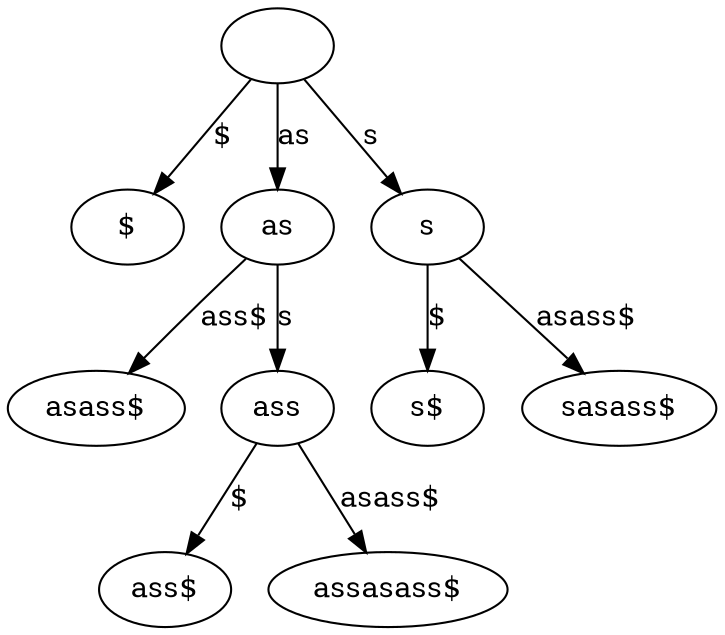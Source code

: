 // Suffix tree
digraph {
	"|" [label=""]
	"$|$" [label="$"]
	"|" -> "$|$" [label="$"]
	"as|as" [label=as]
	"ass$|asass$" [label="asass$"]
	"as|as" -> "ass$|asass$" [label="ass$"]
	"s|ass" [label=ass]
	"$|ass$" [label="ass$"]
	"s|ass" -> "$|ass$" [label="$"]
	"asass$|assasass$" [label="assasass$"]
	"s|ass" -> "asass$|assasass$" [label="asass$"]
	"as|as" -> "s|ass" [label=s]
	"|" -> "as|as" [label=as]
	"s|s" [label=s]
	"$|s$" [label="s$"]
	"s|s" -> "$|s$" [label="$"]
	"asass$|sasass$" [label="sasass$"]
	"s|s" -> "asass$|sasass$" [label="asass$"]
	"|" -> "s|s" [label=s]
}
